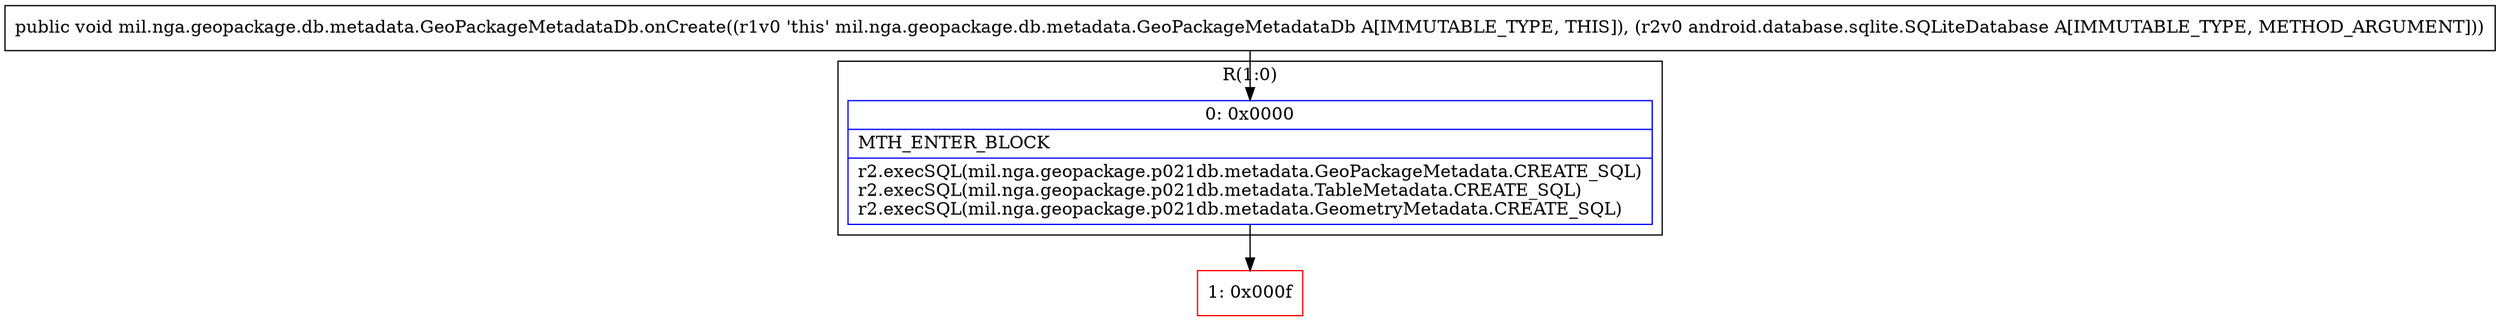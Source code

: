 digraph "CFG formil.nga.geopackage.db.metadata.GeoPackageMetadataDb.onCreate(Landroid\/database\/sqlite\/SQLiteDatabase;)V" {
subgraph cluster_Region_1073722419 {
label = "R(1:0)";
node [shape=record,color=blue];
Node_0 [shape=record,label="{0\:\ 0x0000|MTH_ENTER_BLOCK\l|r2.execSQL(mil.nga.geopackage.p021db.metadata.GeoPackageMetadata.CREATE_SQL)\lr2.execSQL(mil.nga.geopackage.p021db.metadata.TableMetadata.CREATE_SQL)\lr2.execSQL(mil.nga.geopackage.p021db.metadata.GeometryMetadata.CREATE_SQL)\l}"];
}
Node_1 [shape=record,color=red,label="{1\:\ 0x000f}"];
MethodNode[shape=record,label="{public void mil.nga.geopackage.db.metadata.GeoPackageMetadataDb.onCreate((r1v0 'this' mil.nga.geopackage.db.metadata.GeoPackageMetadataDb A[IMMUTABLE_TYPE, THIS]), (r2v0 android.database.sqlite.SQLiteDatabase A[IMMUTABLE_TYPE, METHOD_ARGUMENT])) }"];
MethodNode -> Node_0;
Node_0 -> Node_1;
}

